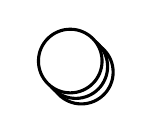 \definecolor{cffffff}{RGB}{255,255,255}


\begin{tikzpicture}[y=0.80pt,x=0.80pt,yscale=-1, inner sep=0pt, outer sep=0pt]
  \path[draw=black,fill=cffffff,line width=1.120pt] (20.0,20.0) circle
    (0.404cm);
  \path[draw=black,fill=cffffff,line width=1.120pt] (17.5,17.5) circle
    (0.404cm);
  \path[draw=black,fill=cffffff,line width=1.120pt] (15.0,15.0) circle
    (0.404cm);

\end{tikzpicture}
